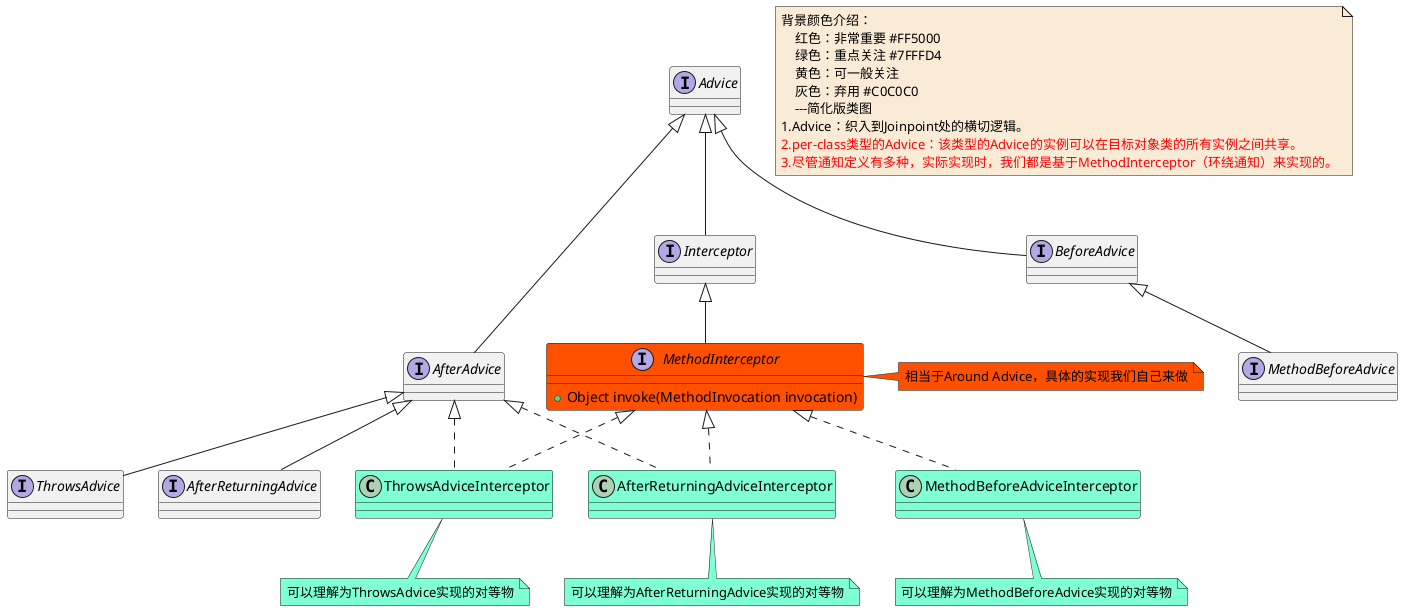 @startuml

note  as N1 #FAEBD7
    背景颜色介绍：
        红色：非常重要 #FF5000
        绿色：重点关注 #7FFFD4
        黄色：可一般关注
        灰色：弃用 #C0C0C0
        ---简化版类图
    1.Advice：织入到Joinpoint处的横切逻辑。
    <font color=red>2.per-class类型的Advice：该类型的Advice的实例可以在目标对象类的所有实例之间共享。</font>
    <font color=red>3.尽管通知定义有多种，实际实现时，我们都是基于MethodInterceptor（环绕通知）来实现的。</font>
end note

interface Advice
interface AfterAdvice
interface AfterReturningAdvice
interface BeforeAdvice
interface MethodBeforeAdvice
interface Interceptor
interface MethodInterceptor #FF5000
MethodInterceptor : +Object invoke(MethodInvocation invocation)
note right #FF5000: 相当于Around Advice，具体的实现我们自己来做
interface ThrowsAdvice
class AfterReturningAdviceInterceptor #7FFFD4
note bottom #7FFFD4: 可以理解为AfterReturningAdvice实现的对等物
class MethodBeforeAdviceInterceptor #7FFFD4
note bottom #7FFFD4: 可以理解为MethodBeforeAdvice实现的对等物
class ThrowsAdviceInterceptor #7FFFD4
note bottom #7FFFD4: 可以理解为ThrowsAdvice实现的对等物




Advice <|-- AfterAdvice
Advice <|-- BeforeAdvice
Advice <|-- Interceptor


AfterAdvice <|-- AfterReturningAdvice
AfterAdvice <|.. AfterReturningAdviceInterceptor
AfterAdvice <|-- ThrowsAdvice
AfterAdvice <|.. ThrowsAdviceInterceptor



BeforeAdvice <|--  MethodBeforeAdvice

Interceptor <|-- MethodInterceptor


MethodInterceptor <|.. AfterReturningAdviceInterceptor
MethodInterceptor <|.. MethodBeforeAdviceInterceptor
MethodInterceptor <|.. ThrowsAdviceInterceptor




@enduml